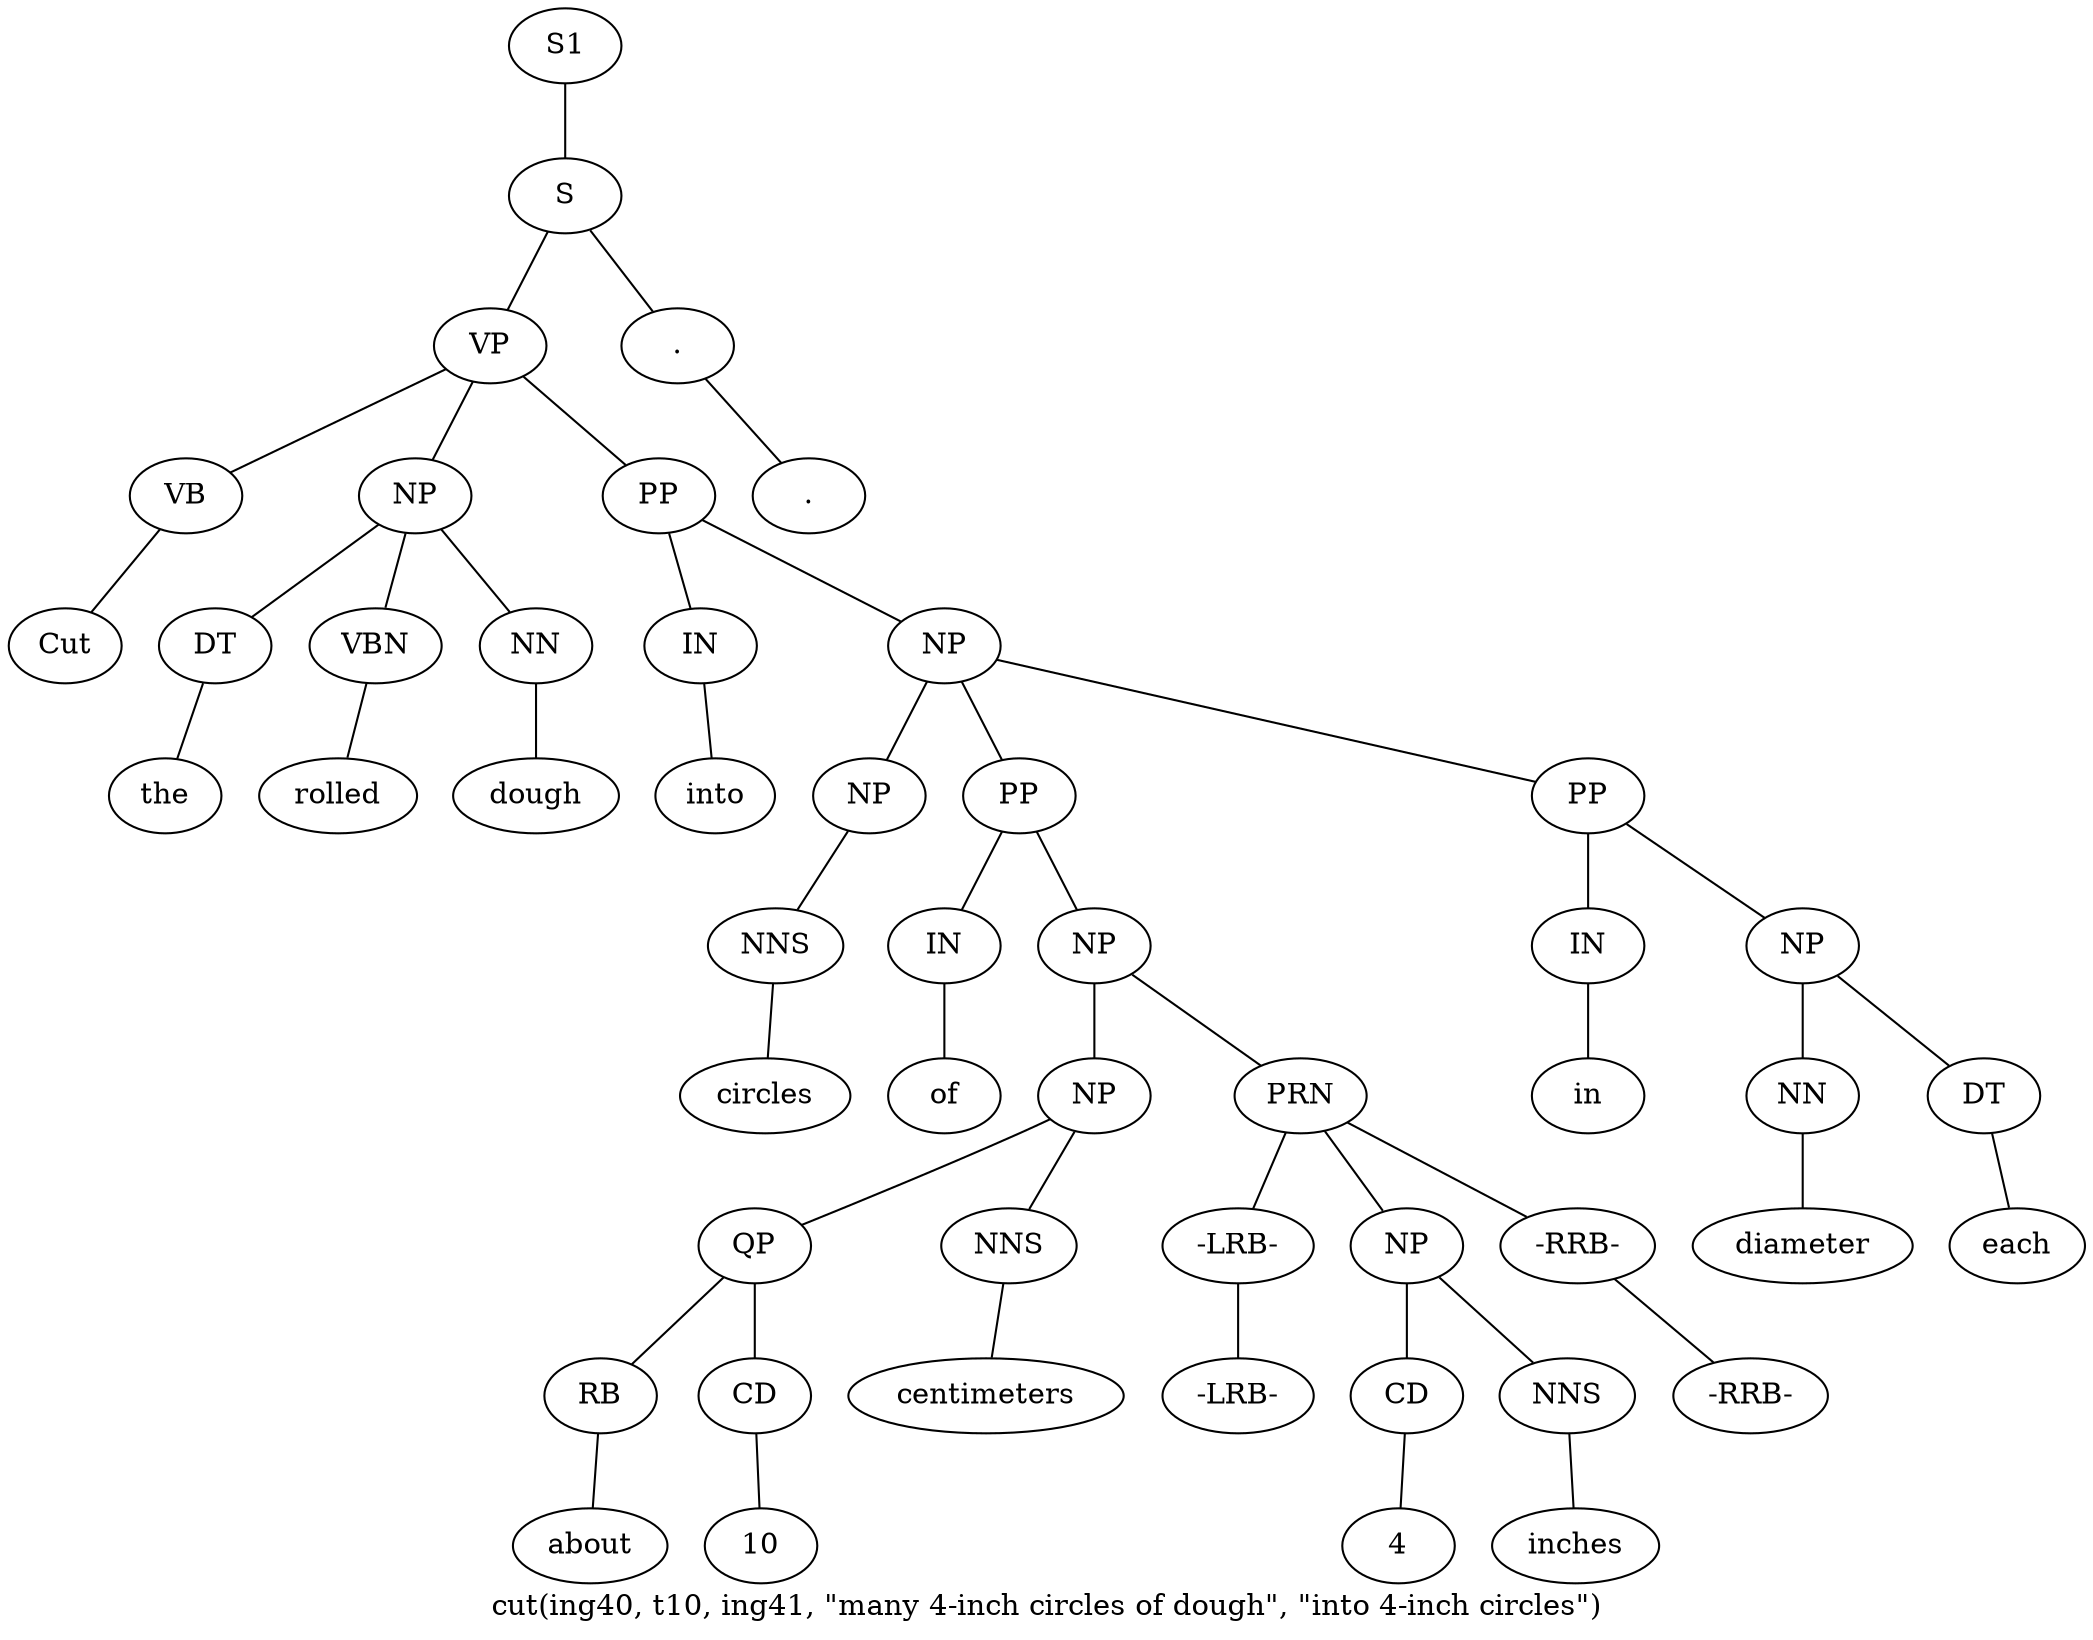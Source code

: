 graph SyntaxGraph {
	label = "cut(ing40, t10, ing41, \"many 4-inch circles of dough\", \"into 4-inch circles\")";
	Node0 [label="S1"];
	Node1 [label="S"];
	Node2 [label="VP"];
	Node3 [label="VB"];
	Node4 [label="Cut"];
	Node5 [label="NP"];
	Node6 [label="DT"];
	Node7 [label="the"];
	Node8 [label="VBN"];
	Node9 [label="rolled"];
	Node10 [label="NN"];
	Node11 [label="dough"];
	Node12 [label="PP"];
	Node13 [label="IN"];
	Node14 [label="into"];
	Node15 [label="NP"];
	Node16 [label="NP"];
	Node17 [label="NNS"];
	Node18 [label="circles"];
	Node19 [label="PP"];
	Node20 [label="IN"];
	Node21 [label="of"];
	Node22 [label="NP"];
	Node23 [label="NP"];
	Node24 [label="QP"];
	Node25 [label="RB"];
	Node26 [label="about"];
	Node27 [label="CD"];
	Node28 [label="10"];
	Node29 [label="NNS"];
	Node30 [label="centimeters"];
	Node31 [label="PRN"];
	Node32 [label="-LRB-"];
	Node33 [label="-LRB-"];
	Node34 [label="NP"];
	Node35 [label="CD"];
	Node36 [label="4"];
	Node37 [label="NNS"];
	Node38 [label="inches"];
	Node39 [label="-RRB-"];
	Node40 [label="-RRB-"];
	Node41 [label="PP"];
	Node42 [label="IN"];
	Node43 [label="in"];
	Node44 [label="NP"];
	Node45 [label="NN"];
	Node46 [label="diameter"];
	Node47 [label="DT"];
	Node48 [label="each"];
	Node49 [label="."];
	Node50 [label="."];

	Node0 -- Node1;
	Node1 -- Node2;
	Node1 -- Node49;
	Node2 -- Node3;
	Node2 -- Node5;
	Node2 -- Node12;
	Node3 -- Node4;
	Node5 -- Node6;
	Node5 -- Node8;
	Node5 -- Node10;
	Node6 -- Node7;
	Node8 -- Node9;
	Node10 -- Node11;
	Node12 -- Node13;
	Node12 -- Node15;
	Node13 -- Node14;
	Node15 -- Node16;
	Node15 -- Node19;
	Node15 -- Node41;
	Node16 -- Node17;
	Node17 -- Node18;
	Node19 -- Node20;
	Node19 -- Node22;
	Node20 -- Node21;
	Node22 -- Node23;
	Node22 -- Node31;
	Node23 -- Node24;
	Node23 -- Node29;
	Node24 -- Node25;
	Node24 -- Node27;
	Node25 -- Node26;
	Node27 -- Node28;
	Node29 -- Node30;
	Node31 -- Node32;
	Node31 -- Node34;
	Node31 -- Node39;
	Node32 -- Node33;
	Node34 -- Node35;
	Node34 -- Node37;
	Node35 -- Node36;
	Node37 -- Node38;
	Node39 -- Node40;
	Node41 -- Node42;
	Node41 -- Node44;
	Node42 -- Node43;
	Node44 -- Node45;
	Node44 -- Node47;
	Node45 -- Node46;
	Node47 -- Node48;
	Node49 -- Node50;
}
